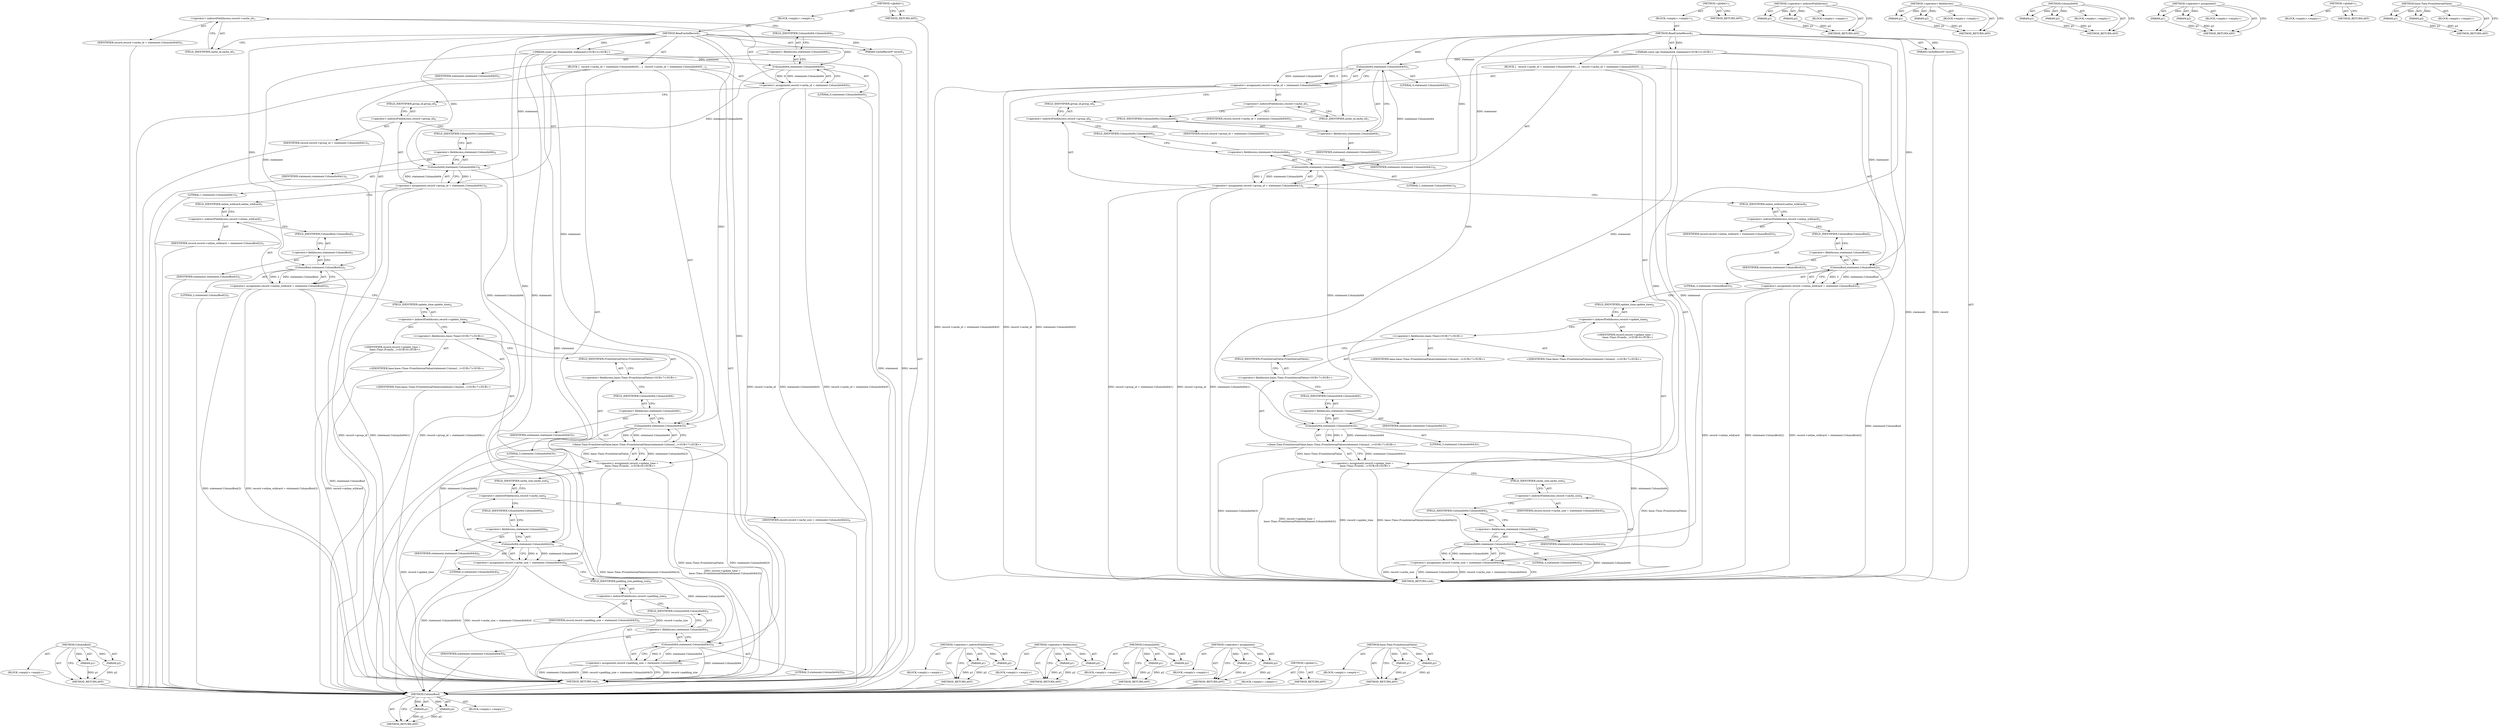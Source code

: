 digraph "base.Time.FromInternalValue" {
vulnerable_106 [label=<(METHOD,ColumnBool)>];
vulnerable_107 [label=<(PARAM,p1)>];
vulnerable_108 [label=<(PARAM,p2)>];
vulnerable_109 [label=<(BLOCK,&lt;empty&gt;,&lt;empty&gt;)>];
vulnerable_110 [label=<(METHOD_RETURN,ANY)>];
vulnerable_6 [label=<(METHOD,&lt;global&gt;)<SUB>1</SUB>>];
vulnerable_7 [label=<(BLOCK,&lt;empty&gt;,&lt;empty&gt;)<SUB>1</SUB>>];
vulnerable_8 [label=<(METHOD,ReadCacheRecord)<SUB>1</SUB>>];
vulnerable_9 [label="<(PARAM,const sql::Statement&amp; statement)<SUB>2</SUB>>"];
vulnerable_10 [label=<(PARAM,CacheRecord* record)<SUB>2</SUB>>];
vulnerable_11 [label=<(BLOCK,{
  record-&gt;cache_id = statement.ColumnInt64(0)...,{
  record-&gt;cache_id = statement.ColumnInt64(0)...)<SUB>2</SUB>>];
vulnerable_12 [label=<(&lt;operator&gt;.assignment,record-&gt;cache_id = statement.ColumnInt64(0))<SUB>3</SUB>>];
vulnerable_13 [label=<(&lt;operator&gt;.indirectFieldAccess,record-&gt;cache_id)<SUB>3</SUB>>];
vulnerable_14 [label=<(IDENTIFIER,record,record-&gt;cache_id = statement.ColumnInt64(0))<SUB>3</SUB>>];
vulnerable_15 [label=<(FIELD_IDENTIFIER,cache_id,cache_id)<SUB>3</SUB>>];
vulnerable_16 [label=<(ColumnInt64,statement.ColumnInt64(0))<SUB>3</SUB>>];
vulnerable_17 [label=<(&lt;operator&gt;.fieldAccess,statement.ColumnInt64)<SUB>3</SUB>>];
vulnerable_18 [label=<(IDENTIFIER,statement,statement.ColumnInt64(0))<SUB>3</SUB>>];
vulnerable_19 [label=<(FIELD_IDENTIFIER,ColumnInt64,ColumnInt64)<SUB>3</SUB>>];
vulnerable_20 [label=<(LITERAL,0,statement.ColumnInt64(0))<SUB>3</SUB>>];
vulnerable_21 [label=<(&lt;operator&gt;.assignment,record-&gt;group_id = statement.ColumnInt64(1))<SUB>4</SUB>>];
vulnerable_22 [label=<(&lt;operator&gt;.indirectFieldAccess,record-&gt;group_id)<SUB>4</SUB>>];
vulnerable_23 [label=<(IDENTIFIER,record,record-&gt;group_id = statement.ColumnInt64(1))<SUB>4</SUB>>];
vulnerable_24 [label=<(FIELD_IDENTIFIER,group_id,group_id)<SUB>4</SUB>>];
vulnerable_25 [label=<(ColumnInt64,statement.ColumnInt64(1))<SUB>4</SUB>>];
vulnerable_26 [label=<(&lt;operator&gt;.fieldAccess,statement.ColumnInt64)<SUB>4</SUB>>];
vulnerable_27 [label=<(IDENTIFIER,statement,statement.ColumnInt64(1))<SUB>4</SUB>>];
vulnerable_28 [label=<(FIELD_IDENTIFIER,ColumnInt64,ColumnInt64)<SUB>4</SUB>>];
vulnerable_29 [label=<(LITERAL,1,statement.ColumnInt64(1))<SUB>4</SUB>>];
vulnerable_30 [label=<(&lt;operator&gt;.assignment,record-&gt;online_wildcard = statement.ColumnBool(2))<SUB>5</SUB>>];
vulnerable_31 [label=<(&lt;operator&gt;.indirectFieldAccess,record-&gt;online_wildcard)<SUB>5</SUB>>];
vulnerable_32 [label=<(IDENTIFIER,record,record-&gt;online_wildcard = statement.ColumnBool(2))<SUB>5</SUB>>];
vulnerable_33 [label=<(FIELD_IDENTIFIER,online_wildcard,online_wildcard)<SUB>5</SUB>>];
vulnerable_34 [label=<(ColumnBool,statement.ColumnBool(2))<SUB>5</SUB>>];
vulnerable_35 [label=<(&lt;operator&gt;.fieldAccess,statement.ColumnBool)<SUB>5</SUB>>];
vulnerable_36 [label=<(IDENTIFIER,statement,statement.ColumnBool(2))<SUB>5</SUB>>];
vulnerable_37 [label=<(FIELD_IDENTIFIER,ColumnBool,ColumnBool)<SUB>5</SUB>>];
vulnerable_38 [label=<(LITERAL,2,statement.ColumnBool(2))<SUB>5</SUB>>];
vulnerable_39 [label="<(&lt;operator&gt;.assignment,record-&gt;update_time =
       base::Time::FromIn...)<SUB>6</SUB>>"];
vulnerable_40 [label=<(&lt;operator&gt;.indirectFieldAccess,record-&gt;update_time)<SUB>6</SUB>>];
vulnerable_41 [label="<(IDENTIFIER,record,record-&gt;update_time =
       base::Time::FromIn...)<SUB>6</SUB>>"];
vulnerable_42 [label=<(FIELD_IDENTIFIER,update_time,update_time)<SUB>6</SUB>>];
vulnerable_43 [label="<(base.Time.FromInternalValue,base::Time::FromInternalValue(statement.ColumnI...)<SUB>7</SUB>>"];
vulnerable_44 [label="<(&lt;operator&gt;.fieldAccess,base::Time::FromInternalValue)<SUB>7</SUB>>"];
vulnerable_45 [label="<(&lt;operator&gt;.fieldAccess,base::Time)<SUB>7</SUB>>"];
vulnerable_46 [label="<(IDENTIFIER,base,base::Time::FromInternalValue(statement.ColumnI...)<SUB>7</SUB>>"];
vulnerable_47 [label="<(IDENTIFIER,Time,base::Time::FromInternalValue(statement.ColumnI...)<SUB>7</SUB>>"];
vulnerable_48 [label=<(FIELD_IDENTIFIER,FromInternalValue,FromInternalValue)<SUB>7</SUB>>];
vulnerable_49 [label=<(ColumnInt64,statement.ColumnInt64(3))<SUB>7</SUB>>];
vulnerable_50 [label=<(&lt;operator&gt;.fieldAccess,statement.ColumnInt64)<SUB>7</SUB>>];
vulnerable_51 [label=<(IDENTIFIER,statement,statement.ColumnInt64(3))<SUB>7</SUB>>];
vulnerable_52 [label=<(FIELD_IDENTIFIER,ColumnInt64,ColumnInt64)<SUB>7</SUB>>];
vulnerable_53 [label=<(LITERAL,3,statement.ColumnInt64(3))<SUB>7</SUB>>];
vulnerable_54 [label=<(&lt;operator&gt;.assignment,record-&gt;cache_size = statement.ColumnInt64(4))<SUB>8</SUB>>];
vulnerable_55 [label=<(&lt;operator&gt;.indirectFieldAccess,record-&gt;cache_size)<SUB>8</SUB>>];
vulnerable_56 [label=<(IDENTIFIER,record,record-&gt;cache_size = statement.ColumnInt64(4))<SUB>8</SUB>>];
vulnerable_57 [label=<(FIELD_IDENTIFIER,cache_size,cache_size)<SUB>8</SUB>>];
vulnerable_58 [label=<(ColumnInt64,statement.ColumnInt64(4))<SUB>8</SUB>>];
vulnerable_59 [label=<(&lt;operator&gt;.fieldAccess,statement.ColumnInt64)<SUB>8</SUB>>];
vulnerable_60 [label=<(IDENTIFIER,statement,statement.ColumnInt64(4))<SUB>8</SUB>>];
vulnerable_61 [label=<(FIELD_IDENTIFIER,ColumnInt64,ColumnInt64)<SUB>8</SUB>>];
vulnerable_62 [label=<(LITERAL,4,statement.ColumnInt64(4))<SUB>8</SUB>>];
vulnerable_63 [label=<(METHOD_RETURN,void)<SUB>1</SUB>>];
vulnerable_65 [label=<(METHOD_RETURN,ANY)<SUB>1</SUB>>];
vulnerable_91 [label=<(METHOD,&lt;operator&gt;.indirectFieldAccess)>];
vulnerable_92 [label=<(PARAM,p1)>];
vulnerable_93 [label=<(PARAM,p2)>];
vulnerable_94 [label=<(BLOCK,&lt;empty&gt;,&lt;empty&gt;)>];
vulnerable_95 [label=<(METHOD_RETURN,ANY)>];
vulnerable_101 [label=<(METHOD,&lt;operator&gt;.fieldAccess)>];
vulnerable_102 [label=<(PARAM,p1)>];
vulnerable_103 [label=<(PARAM,p2)>];
vulnerable_104 [label=<(BLOCK,&lt;empty&gt;,&lt;empty&gt;)>];
vulnerable_105 [label=<(METHOD_RETURN,ANY)>];
vulnerable_96 [label=<(METHOD,ColumnInt64)>];
vulnerable_97 [label=<(PARAM,p1)>];
vulnerable_98 [label=<(PARAM,p2)>];
vulnerable_99 [label=<(BLOCK,&lt;empty&gt;,&lt;empty&gt;)>];
vulnerable_100 [label=<(METHOD_RETURN,ANY)>];
vulnerable_86 [label=<(METHOD,&lt;operator&gt;.assignment)>];
vulnerable_87 [label=<(PARAM,p1)>];
vulnerable_88 [label=<(PARAM,p2)>];
vulnerable_89 [label=<(BLOCK,&lt;empty&gt;,&lt;empty&gt;)>];
vulnerable_90 [label=<(METHOD_RETURN,ANY)>];
vulnerable_80 [label=<(METHOD,&lt;global&gt;)<SUB>1</SUB>>];
vulnerable_81 [label=<(BLOCK,&lt;empty&gt;,&lt;empty&gt;)>];
vulnerable_82 [label=<(METHOD_RETURN,ANY)>];
vulnerable_111 [label=<(METHOD,base.Time.FromInternalValue)>];
vulnerable_112 [label=<(PARAM,p1)>];
vulnerable_113 [label=<(PARAM,p2)>];
vulnerable_114 [label=<(BLOCK,&lt;empty&gt;,&lt;empty&gt;)>];
vulnerable_115 [label=<(METHOD_RETURN,ANY)>];
fixed_115 [label=<(METHOD,ColumnBool)>];
fixed_116 [label=<(PARAM,p1)>];
fixed_117 [label=<(PARAM,p2)>];
fixed_118 [label=<(BLOCK,&lt;empty&gt;,&lt;empty&gt;)>];
fixed_119 [label=<(METHOD_RETURN,ANY)>];
fixed_6 [label=<(METHOD,&lt;global&gt;)<SUB>1</SUB>>];
fixed_7 [label=<(BLOCK,&lt;empty&gt;,&lt;empty&gt;)<SUB>1</SUB>>];
fixed_8 [label=<(METHOD,ReadCacheRecord)<SUB>1</SUB>>];
fixed_9 [label="<(PARAM,const sql::Statement&amp; statement)<SUB>2</SUB>>"];
fixed_10 [label=<(PARAM,CacheRecord* record)<SUB>2</SUB>>];
fixed_11 [label=<(BLOCK,{
  record-&gt;cache_id = statement.ColumnInt64(0)...,{
  record-&gt;cache_id = statement.ColumnInt64(0)...)<SUB>2</SUB>>];
fixed_12 [label=<(&lt;operator&gt;.assignment,record-&gt;cache_id = statement.ColumnInt64(0))<SUB>3</SUB>>];
fixed_13 [label=<(&lt;operator&gt;.indirectFieldAccess,record-&gt;cache_id)<SUB>3</SUB>>];
fixed_14 [label=<(IDENTIFIER,record,record-&gt;cache_id = statement.ColumnInt64(0))<SUB>3</SUB>>];
fixed_15 [label=<(FIELD_IDENTIFIER,cache_id,cache_id)<SUB>3</SUB>>];
fixed_16 [label=<(ColumnInt64,statement.ColumnInt64(0))<SUB>3</SUB>>];
fixed_17 [label=<(&lt;operator&gt;.fieldAccess,statement.ColumnInt64)<SUB>3</SUB>>];
fixed_18 [label=<(IDENTIFIER,statement,statement.ColumnInt64(0))<SUB>3</SUB>>];
fixed_19 [label=<(FIELD_IDENTIFIER,ColumnInt64,ColumnInt64)<SUB>3</SUB>>];
fixed_20 [label=<(LITERAL,0,statement.ColumnInt64(0))<SUB>3</SUB>>];
fixed_21 [label=<(&lt;operator&gt;.assignment,record-&gt;group_id = statement.ColumnInt64(1))<SUB>4</SUB>>];
fixed_22 [label=<(&lt;operator&gt;.indirectFieldAccess,record-&gt;group_id)<SUB>4</SUB>>];
fixed_23 [label=<(IDENTIFIER,record,record-&gt;group_id = statement.ColumnInt64(1))<SUB>4</SUB>>];
fixed_24 [label=<(FIELD_IDENTIFIER,group_id,group_id)<SUB>4</SUB>>];
fixed_25 [label=<(ColumnInt64,statement.ColumnInt64(1))<SUB>4</SUB>>];
fixed_26 [label=<(&lt;operator&gt;.fieldAccess,statement.ColumnInt64)<SUB>4</SUB>>];
fixed_27 [label=<(IDENTIFIER,statement,statement.ColumnInt64(1))<SUB>4</SUB>>];
fixed_28 [label=<(FIELD_IDENTIFIER,ColumnInt64,ColumnInt64)<SUB>4</SUB>>];
fixed_29 [label=<(LITERAL,1,statement.ColumnInt64(1))<SUB>4</SUB>>];
fixed_30 [label=<(&lt;operator&gt;.assignment,record-&gt;online_wildcard = statement.ColumnBool(2))<SUB>5</SUB>>];
fixed_31 [label=<(&lt;operator&gt;.indirectFieldAccess,record-&gt;online_wildcard)<SUB>5</SUB>>];
fixed_32 [label=<(IDENTIFIER,record,record-&gt;online_wildcard = statement.ColumnBool(2))<SUB>5</SUB>>];
fixed_33 [label=<(FIELD_IDENTIFIER,online_wildcard,online_wildcard)<SUB>5</SUB>>];
fixed_34 [label=<(ColumnBool,statement.ColumnBool(2))<SUB>5</SUB>>];
fixed_35 [label=<(&lt;operator&gt;.fieldAccess,statement.ColumnBool)<SUB>5</SUB>>];
fixed_36 [label=<(IDENTIFIER,statement,statement.ColumnBool(2))<SUB>5</SUB>>];
fixed_37 [label=<(FIELD_IDENTIFIER,ColumnBool,ColumnBool)<SUB>5</SUB>>];
fixed_38 [label=<(LITERAL,2,statement.ColumnBool(2))<SUB>5</SUB>>];
fixed_39 [label="<(&lt;operator&gt;.assignment,record-&gt;update_time =
       base::Time::FromIn...)<SUB>6</SUB>>"];
fixed_40 [label=<(&lt;operator&gt;.indirectFieldAccess,record-&gt;update_time)<SUB>6</SUB>>];
fixed_41 [label="<(IDENTIFIER,record,record-&gt;update_time =
       base::Time::FromIn...)<SUB>6</SUB>>"];
fixed_42 [label=<(FIELD_IDENTIFIER,update_time,update_time)<SUB>6</SUB>>];
fixed_43 [label="<(base.Time.FromInternalValue,base::Time::FromInternalValue(statement.ColumnI...)<SUB>7</SUB>>"];
fixed_44 [label="<(&lt;operator&gt;.fieldAccess,base::Time::FromInternalValue)<SUB>7</SUB>>"];
fixed_45 [label="<(&lt;operator&gt;.fieldAccess,base::Time)<SUB>7</SUB>>"];
fixed_46 [label="<(IDENTIFIER,base,base::Time::FromInternalValue(statement.ColumnI...)<SUB>7</SUB>>"];
fixed_47 [label="<(IDENTIFIER,Time,base::Time::FromInternalValue(statement.ColumnI...)<SUB>7</SUB>>"];
fixed_48 [label=<(FIELD_IDENTIFIER,FromInternalValue,FromInternalValue)<SUB>7</SUB>>];
fixed_49 [label=<(ColumnInt64,statement.ColumnInt64(3))<SUB>7</SUB>>];
fixed_50 [label=<(&lt;operator&gt;.fieldAccess,statement.ColumnInt64)<SUB>7</SUB>>];
fixed_51 [label=<(IDENTIFIER,statement,statement.ColumnInt64(3))<SUB>7</SUB>>];
fixed_52 [label=<(FIELD_IDENTIFIER,ColumnInt64,ColumnInt64)<SUB>7</SUB>>];
fixed_53 [label=<(LITERAL,3,statement.ColumnInt64(3))<SUB>7</SUB>>];
fixed_54 [label=<(&lt;operator&gt;.assignment,record-&gt;cache_size = statement.ColumnInt64(4))<SUB>8</SUB>>];
fixed_55 [label=<(&lt;operator&gt;.indirectFieldAccess,record-&gt;cache_size)<SUB>8</SUB>>];
fixed_56 [label=<(IDENTIFIER,record,record-&gt;cache_size = statement.ColumnInt64(4))<SUB>8</SUB>>];
fixed_57 [label=<(FIELD_IDENTIFIER,cache_size,cache_size)<SUB>8</SUB>>];
fixed_58 [label=<(ColumnInt64,statement.ColumnInt64(4))<SUB>8</SUB>>];
fixed_59 [label=<(&lt;operator&gt;.fieldAccess,statement.ColumnInt64)<SUB>8</SUB>>];
fixed_60 [label=<(IDENTIFIER,statement,statement.ColumnInt64(4))<SUB>8</SUB>>];
fixed_61 [label=<(FIELD_IDENTIFIER,ColumnInt64,ColumnInt64)<SUB>8</SUB>>];
fixed_62 [label=<(LITERAL,4,statement.ColumnInt64(4))<SUB>8</SUB>>];
fixed_63 [label=<(&lt;operator&gt;.assignment,record-&gt;padding_size = statement.ColumnInt64(5))<SUB>9</SUB>>];
fixed_64 [label=<(&lt;operator&gt;.indirectFieldAccess,record-&gt;padding_size)<SUB>9</SUB>>];
fixed_65 [label=<(IDENTIFIER,record,record-&gt;padding_size = statement.ColumnInt64(5))<SUB>9</SUB>>];
fixed_66 [label=<(FIELD_IDENTIFIER,padding_size,padding_size)<SUB>9</SUB>>];
fixed_67 [label=<(ColumnInt64,statement.ColumnInt64(5))<SUB>9</SUB>>];
fixed_68 [label=<(&lt;operator&gt;.fieldAccess,statement.ColumnInt64)<SUB>9</SUB>>];
fixed_69 [label=<(IDENTIFIER,statement,statement.ColumnInt64(5))<SUB>9</SUB>>];
fixed_70 [label=<(FIELD_IDENTIFIER,ColumnInt64,ColumnInt64)<SUB>9</SUB>>];
fixed_71 [label=<(LITERAL,5,statement.ColumnInt64(5))<SUB>9</SUB>>];
fixed_72 [label=<(METHOD_RETURN,void)<SUB>1</SUB>>];
fixed_74 [label=<(METHOD_RETURN,ANY)<SUB>1</SUB>>];
fixed_100 [label=<(METHOD,&lt;operator&gt;.indirectFieldAccess)>];
fixed_101 [label=<(PARAM,p1)>];
fixed_102 [label=<(PARAM,p2)>];
fixed_103 [label=<(BLOCK,&lt;empty&gt;,&lt;empty&gt;)>];
fixed_104 [label=<(METHOD_RETURN,ANY)>];
fixed_110 [label=<(METHOD,&lt;operator&gt;.fieldAccess)>];
fixed_111 [label=<(PARAM,p1)>];
fixed_112 [label=<(PARAM,p2)>];
fixed_113 [label=<(BLOCK,&lt;empty&gt;,&lt;empty&gt;)>];
fixed_114 [label=<(METHOD_RETURN,ANY)>];
fixed_105 [label=<(METHOD,ColumnInt64)>];
fixed_106 [label=<(PARAM,p1)>];
fixed_107 [label=<(PARAM,p2)>];
fixed_108 [label=<(BLOCK,&lt;empty&gt;,&lt;empty&gt;)>];
fixed_109 [label=<(METHOD_RETURN,ANY)>];
fixed_95 [label=<(METHOD,&lt;operator&gt;.assignment)>];
fixed_96 [label=<(PARAM,p1)>];
fixed_97 [label=<(PARAM,p2)>];
fixed_98 [label=<(BLOCK,&lt;empty&gt;,&lt;empty&gt;)>];
fixed_99 [label=<(METHOD_RETURN,ANY)>];
fixed_89 [label=<(METHOD,&lt;global&gt;)<SUB>1</SUB>>];
fixed_90 [label=<(BLOCK,&lt;empty&gt;,&lt;empty&gt;)>];
fixed_91 [label=<(METHOD_RETURN,ANY)>];
fixed_120 [label=<(METHOD,base.Time.FromInternalValue)>];
fixed_121 [label=<(PARAM,p1)>];
fixed_122 [label=<(PARAM,p2)>];
fixed_123 [label=<(BLOCK,&lt;empty&gt;,&lt;empty&gt;)>];
fixed_124 [label=<(METHOD_RETURN,ANY)>];
vulnerable_106 -> vulnerable_107  [key=0, label="AST: "];
vulnerable_106 -> vulnerable_107  [key=1, label="DDG: "];
vulnerable_106 -> vulnerable_109  [key=0, label="AST: "];
vulnerable_106 -> vulnerable_108  [key=0, label="AST: "];
vulnerable_106 -> vulnerable_108  [key=1, label="DDG: "];
vulnerable_106 -> vulnerable_110  [key=0, label="AST: "];
vulnerable_106 -> vulnerable_110  [key=1, label="CFG: "];
vulnerable_107 -> vulnerable_110  [key=0, label="DDG: p1"];
vulnerable_108 -> vulnerable_110  [key=0, label="DDG: p2"];
vulnerable_6 -> vulnerable_7  [key=0, label="AST: "];
vulnerable_6 -> vulnerable_65  [key=0, label="AST: "];
vulnerable_6 -> vulnerable_65  [key=1, label="CFG: "];
vulnerable_7 -> vulnerable_8  [key=0, label="AST: "];
vulnerable_8 -> vulnerable_9  [key=0, label="AST: "];
vulnerable_8 -> vulnerable_9  [key=1, label="DDG: "];
vulnerable_8 -> vulnerable_10  [key=0, label="AST: "];
vulnerable_8 -> vulnerable_10  [key=1, label="DDG: "];
vulnerable_8 -> vulnerable_11  [key=0, label="AST: "];
vulnerable_8 -> vulnerable_63  [key=0, label="AST: "];
vulnerable_8 -> vulnerable_15  [key=0, label="CFG: "];
vulnerable_8 -> vulnerable_16  [key=0, label="DDG: "];
vulnerable_8 -> vulnerable_25  [key=0, label="DDG: "];
vulnerable_8 -> vulnerable_34  [key=0, label="DDG: "];
vulnerable_8 -> vulnerable_58  [key=0, label="DDG: "];
vulnerable_8 -> vulnerable_49  [key=0, label="DDG: "];
vulnerable_9 -> vulnerable_63  [key=0, label="DDG: statement"];
vulnerable_9 -> vulnerable_16  [key=0, label="DDG: statement"];
vulnerable_9 -> vulnerable_25  [key=0, label="DDG: statement"];
vulnerable_9 -> vulnerable_34  [key=0, label="DDG: statement"];
vulnerable_9 -> vulnerable_58  [key=0, label="DDG: statement"];
vulnerable_9 -> vulnerable_49  [key=0, label="DDG: statement"];
vulnerable_10 -> vulnerable_63  [key=0, label="DDG: record"];
vulnerable_11 -> vulnerable_12  [key=0, label="AST: "];
vulnerable_11 -> vulnerable_21  [key=0, label="AST: "];
vulnerable_11 -> vulnerable_30  [key=0, label="AST: "];
vulnerable_11 -> vulnerable_39  [key=0, label="AST: "];
vulnerable_11 -> vulnerable_54  [key=0, label="AST: "];
vulnerable_12 -> vulnerable_13  [key=0, label="AST: "];
vulnerable_12 -> vulnerable_16  [key=0, label="AST: "];
vulnerable_12 -> vulnerable_24  [key=0, label="CFG: "];
vulnerable_12 -> vulnerable_63  [key=0, label="DDG: record-&gt;cache_id"];
vulnerable_12 -> vulnerable_63  [key=1, label="DDG: statement.ColumnInt64(0)"];
vulnerable_12 -> vulnerable_63  [key=2, label="DDG: record-&gt;cache_id = statement.ColumnInt64(0)"];
vulnerable_13 -> vulnerable_14  [key=0, label="AST: "];
vulnerable_13 -> vulnerable_15  [key=0, label="AST: "];
vulnerable_13 -> vulnerable_19  [key=0, label="CFG: "];
vulnerable_15 -> vulnerable_13  [key=0, label="CFG: "];
vulnerable_16 -> vulnerable_17  [key=0, label="AST: "];
vulnerable_16 -> vulnerable_20  [key=0, label="AST: "];
vulnerable_16 -> vulnerable_12  [key=0, label="CFG: "];
vulnerable_16 -> vulnerable_12  [key=1, label="DDG: statement.ColumnInt64"];
vulnerable_16 -> vulnerable_12  [key=2, label="DDG: 0"];
vulnerable_16 -> vulnerable_25  [key=0, label="DDG: statement.ColumnInt64"];
vulnerable_17 -> vulnerable_18  [key=0, label="AST: "];
vulnerable_17 -> vulnerable_19  [key=0, label="AST: "];
vulnerable_17 -> vulnerable_16  [key=0, label="CFG: "];
vulnerable_19 -> vulnerable_17  [key=0, label="CFG: "];
vulnerable_21 -> vulnerable_22  [key=0, label="AST: "];
vulnerable_21 -> vulnerable_25  [key=0, label="AST: "];
vulnerable_21 -> vulnerable_33  [key=0, label="CFG: "];
vulnerable_21 -> vulnerable_63  [key=0, label="DDG: record-&gt;group_id"];
vulnerable_21 -> vulnerable_63  [key=1, label="DDG: statement.ColumnInt64(1)"];
vulnerable_21 -> vulnerable_63  [key=2, label="DDG: record-&gt;group_id = statement.ColumnInt64(1)"];
vulnerable_22 -> vulnerable_23  [key=0, label="AST: "];
vulnerable_22 -> vulnerable_24  [key=0, label="AST: "];
vulnerable_22 -> vulnerable_28  [key=0, label="CFG: "];
vulnerable_24 -> vulnerable_22  [key=0, label="CFG: "];
vulnerable_25 -> vulnerable_26  [key=0, label="AST: "];
vulnerable_25 -> vulnerable_29  [key=0, label="AST: "];
vulnerable_25 -> vulnerable_21  [key=0, label="CFG: "];
vulnerable_25 -> vulnerable_21  [key=1, label="DDG: statement.ColumnInt64"];
vulnerable_25 -> vulnerable_21  [key=2, label="DDG: 1"];
vulnerable_25 -> vulnerable_49  [key=0, label="DDG: statement.ColumnInt64"];
vulnerable_26 -> vulnerable_27  [key=0, label="AST: "];
vulnerable_26 -> vulnerable_28  [key=0, label="AST: "];
vulnerable_26 -> vulnerable_25  [key=0, label="CFG: "];
vulnerable_28 -> vulnerable_26  [key=0, label="CFG: "];
vulnerable_30 -> vulnerable_31  [key=0, label="AST: "];
vulnerable_30 -> vulnerable_34  [key=0, label="AST: "];
vulnerable_30 -> vulnerable_42  [key=0, label="CFG: "];
vulnerable_30 -> vulnerable_63  [key=0, label="DDG: record-&gt;online_wildcard"];
vulnerable_30 -> vulnerable_63  [key=1, label="DDG: statement.ColumnBool(2)"];
vulnerable_30 -> vulnerable_63  [key=2, label="DDG: record-&gt;online_wildcard = statement.ColumnBool(2)"];
vulnerable_31 -> vulnerable_32  [key=0, label="AST: "];
vulnerable_31 -> vulnerable_33  [key=0, label="AST: "];
vulnerable_31 -> vulnerable_37  [key=0, label="CFG: "];
vulnerable_33 -> vulnerable_31  [key=0, label="CFG: "];
vulnerable_34 -> vulnerable_35  [key=0, label="AST: "];
vulnerable_34 -> vulnerable_38  [key=0, label="AST: "];
vulnerable_34 -> vulnerable_30  [key=0, label="CFG: "];
vulnerable_34 -> vulnerable_30  [key=1, label="DDG: statement.ColumnBool"];
vulnerable_34 -> vulnerable_30  [key=2, label="DDG: 2"];
vulnerable_34 -> vulnerable_63  [key=0, label="DDG: statement.ColumnBool"];
vulnerable_35 -> vulnerable_36  [key=0, label="AST: "];
vulnerable_35 -> vulnerable_37  [key=0, label="AST: "];
vulnerable_35 -> vulnerable_34  [key=0, label="CFG: "];
vulnerable_37 -> vulnerable_35  [key=0, label="CFG: "];
vulnerable_39 -> vulnerable_40  [key=0, label="AST: "];
vulnerable_39 -> vulnerable_43  [key=0, label="AST: "];
vulnerable_39 -> vulnerable_57  [key=0, label="CFG: "];
vulnerable_39 -> vulnerable_63  [key=0, label="DDG: record-&gt;update_time"];
vulnerable_39 -> vulnerable_63  [key=1, label="DDG: base::Time::FromInternalValue(statement.ColumnInt64(3))"];
vulnerable_39 -> vulnerable_63  [key=2, label="DDG: record-&gt;update_time =
       base::Time::FromInternalValue(statement.ColumnInt64(3))"];
vulnerable_40 -> vulnerable_41  [key=0, label="AST: "];
vulnerable_40 -> vulnerable_42  [key=0, label="AST: "];
vulnerable_40 -> vulnerable_45  [key=0, label="CFG: "];
vulnerable_42 -> vulnerable_40  [key=0, label="CFG: "];
vulnerable_43 -> vulnerable_44  [key=0, label="AST: "];
vulnerable_43 -> vulnerable_49  [key=0, label="AST: "];
vulnerable_43 -> vulnerable_39  [key=0, label="CFG: "];
vulnerable_43 -> vulnerable_39  [key=1, label="DDG: base::Time::FromInternalValue"];
vulnerable_43 -> vulnerable_39  [key=2, label="DDG: statement.ColumnInt64(3)"];
vulnerable_43 -> vulnerable_63  [key=0, label="DDG: base::Time::FromInternalValue"];
vulnerable_43 -> vulnerable_63  [key=1, label="DDG: statement.ColumnInt64(3)"];
vulnerable_44 -> vulnerable_45  [key=0, label="AST: "];
vulnerable_44 -> vulnerable_48  [key=0, label="AST: "];
vulnerable_44 -> vulnerable_52  [key=0, label="CFG: "];
vulnerable_45 -> vulnerable_46  [key=0, label="AST: "];
vulnerable_45 -> vulnerable_47  [key=0, label="AST: "];
vulnerable_45 -> vulnerable_48  [key=0, label="CFG: "];
vulnerable_48 -> vulnerable_44  [key=0, label="CFG: "];
vulnerable_49 -> vulnerable_50  [key=0, label="AST: "];
vulnerable_49 -> vulnerable_53  [key=0, label="AST: "];
vulnerable_49 -> vulnerable_43  [key=0, label="CFG: "];
vulnerable_49 -> vulnerable_43  [key=1, label="DDG: statement.ColumnInt64"];
vulnerable_49 -> vulnerable_43  [key=2, label="DDG: 3"];
vulnerable_49 -> vulnerable_58  [key=0, label="DDG: statement.ColumnInt64"];
vulnerable_50 -> vulnerable_51  [key=0, label="AST: "];
vulnerable_50 -> vulnerable_52  [key=0, label="AST: "];
vulnerable_50 -> vulnerable_49  [key=0, label="CFG: "];
vulnerable_52 -> vulnerable_50  [key=0, label="CFG: "];
vulnerable_54 -> vulnerable_55  [key=0, label="AST: "];
vulnerable_54 -> vulnerable_58  [key=0, label="AST: "];
vulnerable_54 -> vulnerable_63  [key=0, label="CFG: "];
vulnerable_54 -> vulnerable_63  [key=1, label="DDG: record-&gt;cache_size"];
vulnerable_54 -> vulnerable_63  [key=2, label="DDG: statement.ColumnInt64(4)"];
vulnerable_54 -> vulnerable_63  [key=3, label="DDG: record-&gt;cache_size = statement.ColumnInt64(4)"];
vulnerable_55 -> vulnerable_56  [key=0, label="AST: "];
vulnerable_55 -> vulnerable_57  [key=0, label="AST: "];
vulnerable_55 -> vulnerable_61  [key=0, label="CFG: "];
vulnerable_57 -> vulnerable_55  [key=0, label="CFG: "];
vulnerable_58 -> vulnerable_59  [key=0, label="AST: "];
vulnerable_58 -> vulnerable_62  [key=0, label="AST: "];
vulnerable_58 -> vulnerable_54  [key=0, label="CFG: "];
vulnerable_58 -> vulnerable_54  [key=1, label="DDG: statement.ColumnInt64"];
vulnerable_58 -> vulnerable_54  [key=2, label="DDG: 4"];
vulnerable_58 -> vulnerable_63  [key=0, label="DDG: statement.ColumnInt64"];
vulnerable_59 -> vulnerable_60  [key=0, label="AST: "];
vulnerable_59 -> vulnerable_61  [key=0, label="AST: "];
vulnerable_59 -> vulnerable_58  [key=0, label="CFG: "];
vulnerable_61 -> vulnerable_59  [key=0, label="CFG: "];
vulnerable_91 -> vulnerable_92  [key=0, label="AST: "];
vulnerable_91 -> vulnerable_92  [key=1, label="DDG: "];
vulnerable_91 -> vulnerable_94  [key=0, label="AST: "];
vulnerable_91 -> vulnerable_93  [key=0, label="AST: "];
vulnerable_91 -> vulnerable_93  [key=1, label="DDG: "];
vulnerable_91 -> vulnerable_95  [key=0, label="AST: "];
vulnerable_91 -> vulnerable_95  [key=1, label="CFG: "];
vulnerable_92 -> vulnerable_95  [key=0, label="DDG: p1"];
vulnerable_93 -> vulnerable_95  [key=0, label="DDG: p2"];
vulnerable_101 -> vulnerable_102  [key=0, label="AST: "];
vulnerable_101 -> vulnerable_102  [key=1, label="DDG: "];
vulnerable_101 -> vulnerable_104  [key=0, label="AST: "];
vulnerable_101 -> vulnerable_103  [key=0, label="AST: "];
vulnerable_101 -> vulnerable_103  [key=1, label="DDG: "];
vulnerable_101 -> vulnerable_105  [key=0, label="AST: "];
vulnerable_101 -> vulnerable_105  [key=1, label="CFG: "];
vulnerable_102 -> vulnerable_105  [key=0, label="DDG: p1"];
vulnerable_103 -> vulnerable_105  [key=0, label="DDG: p2"];
vulnerable_96 -> vulnerable_97  [key=0, label="AST: "];
vulnerable_96 -> vulnerable_97  [key=1, label="DDG: "];
vulnerable_96 -> vulnerable_99  [key=0, label="AST: "];
vulnerable_96 -> vulnerable_98  [key=0, label="AST: "];
vulnerable_96 -> vulnerable_98  [key=1, label="DDG: "];
vulnerable_96 -> vulnerable_100  [key=0, label="AST: "];
vulnerable_96 -> vulnerable_100  [key=1, label="CFG: "];
vulnerable_97 -> vulnerable_100  [key=0, label="DDG: p1"];
vulnerable_98 -> vulnerable_100  [key=0, label="DDG: p2"];
vulnerable_86 -> vulnerable_87  [key=0, label="AST: "];
vulnerable_86 -> vulnerable_87  [key=1, label="DDG: "];
vulnerable_86 -> vulnerable_89  [key=0, label="AST: "];
vulnerable_86 -> vulnerable_88  [key=0, label="AST: "];
vulnerable_86 -> vulnerable_88  [key=1, label="DDG: "];
vulnerable_86 -> vulnerable_90  [key=0, label="AST: "];
vulnerable_86 -> vulnerable_90  [key=1, label="CFG: "];
vulnerable_87 -> vulnerable_90  [key=0, label="DDG: p1"];
vulnerable_88 -> vulnerable_90  [key=0, label="DDG: p2"];
vulnerable_80 -> vulnerable_81  [key=0, label="AST: "];
vulnerable_80 -> vulnerable_82  [key=0, label="AST: "];
vulnerable_80 -> vulnerable_82  [key=1, label="CFG: "];
vulnerable_111 -> vulnerable_112  [key=0, label="AST: "];
vulnerable_111 -> vulnerable_112  [key=1, label="DDG: "];
vulnerable_111 -> vulnerable_114  [key=0, label="AST: "];
vulnerable_111 -> vulnerable_113  [key=0, label="AST: "];
vulnerable_111 -> vulnerable_113  [key=1, label="DDG: "];
vulnerable_111 -> vulnerable_115  [key=0, label="AST: "];
vulnerable_111 -> vulnerable_115  [key=1, label="CFG: "];
vulnerable_112 -> vulnerable_115  [key=0, label="DDG: p1"];
vulnerable_113 -> vulnerable_115  [key=0, label="DDG: p2"];
fixed_115 -> fixed_116  [key=0, label="AST: "];
fixed_115 -> fixed_116  [key=1, label="DDG: "];
fixed_115 -> fixed_118  [key=0, label="AST: "];
fixed_115 -> fixed_117  [key=0, label="AST: "];
fixed_115 -> fixed_117  [key=1, label="DDG: "];
fixed_115 -> fixed_119  [key=0, label="AST: "];
fixed_115 -> fixed_119  [key=1, label="CFG: "];
fixed_116 -> fixed_119  [key=0, label="DDG: p1"];
fixed_117 -> fixed_119  [key=0, label="DDG: p2"];
fixed_118 -> vulnerable_106  [key=0];
fixed_119 -> vulnerable_106  [key=0];
fixed_6 -> fixed_7  [key=0, label="AST: "];
fixed_6 -> fixed_74  [key=0, label="AST: "];
fixed_6 -> fixed_74  [key=1, label="CFG: "];
fixed_7 -> fixed_8  [key=0, label="AST: "];
fixed_8 -> fixed_9  [key=0, label="AST: "];
fixed_8 -> fixed_9  [key=1, label="DDG: "];
fixed_8 -> fixed_10  [key=0, label="AST: "];
fixed_8 -> fixed_10  [key=1, label="DDG: "];
fixed_8 -> fixed_11  [key=0, label="AST: "];
fixed_8 -> fixed_72  [key=0, label="AST: "];
fixed_8 -> fixed_15  [key=0, label="CFG: "];
fixed_8 -> fixed_16  [key=0, label="DDG: "];
fixed_8 -> fixed_25  [key=0, label="DDG: "];
fixed_8 -> fixed_34  [key=0, label="DDG: "];
fixed_8 -> fixed_58  [key=0, label="DDG: "];
fixed_8 -> fixed_67  [key=0, label="DDG: "];
fixed_8 -> fixed_49  [key=0, label="DDG: "];
fixed_9 -> fixed_72  [key=0, label="DDG: statement"];
fixed_9 -> fixed_16  [key=0, label="DDG: statement"];
fixed_9 -> fixed_25  [key=0, label="DDG: statement"];
fixed_9 -> fixed_34  [key=0, label="DDG: statement"];
fixed_9 -> fixed_58  [key=0, label="DDG: statement"];
fixed_9 -> fixed_67  [key=0, label="DDG: statement"];
fixed_9 -> fixed_49  [key=0, label="DDG: statement"];
fixed_10 -> fixed_72  [key=0, label="DDG: record"];
fixed_11 -> fixed_12  [key=0, label="AST: "];
fixed_11 -> fixed_21  [key=0, label="AST: "];
fixed_11 -> fixed_30  [key=0, label="AST: "];
fixed_11 -> fixed_39  [key=0, label="AST: "];
fixed_11 -> fixed_54  [key=0, label="AST: "];
fixed_11 -> fixed_63  [key=0, label="AST: "];
fixed_12 -> fixed_13  [key=0, label="AST: "];
fixed_12 -> fixed_16  [key=0, label="AST: "];
fixed_12 -> fixed_24  [key=0, label="CFG: "];
fixed_12 -> fixed_72  [key=0, label="DDG: record-&gt;cache_id"];
fixed_12 -> fixed_72  [key=1, label="DDG: statement.ColumnInt64(0)"];
fixed_12 -> fixed_72  [key=2, label="DDG: record-&gt;cache_id = statement.ColumnInt64(0)"];
fixed_13 -> fixed_14  [key=0, label="AST: "];
fixed_13 -> fixed_15  [key=0, label="AST: "];
fixed_13 -> fixed_19  [key=0, label="CFG: "];
fixed_14 -> vulnerable_106  [key=0];
fixed_15 -> fixed_13  [key=0, label="CFG: "];
fixed_16 -> fixed_17  [key=0, label="AST: "];
fixed_16 -> fixed_20  [key=0, label="AST: "];
fixed_16 -> fixed_12  [key=0, label="CFG: "];
fixed_16 -> fixed_12  [key=1, label="DDG: statement.ColumnInt64"];
fixed_16 -> fixed_12  [key=2, label="DDG: 0"];
fixed_16 -> fixed_25  [key=0, label="DDG: statement.ColumnInt64"];
fixed_17 -> fixed_18  [key=0, label="AST: "];
fixed_17 -> fixed_19  [key=0, label="AST: "];
fixed_17 -> fixed_16  [key=0, label="CFG: "];
fixed_18 -> vulnerable_106  [key=0];
fixed_19 -> fixed_17  [key=0, label="CFG: "];
fixed_20 -> vulnerable_106  [key=0];
fixed_21 -> fixed_22  [key=0, label="AST: "];
fixed_21 -> fixed_25  [key=0, label="AST: "];
fixed_21 -> fixed_33  [key=0, label="CFG: "];
fixed_21 -> fixed_72  [key=0, label="DDG: record-&gt;group_id"];
fixed_21 -> fixed_72  [key=1, label="DDG: statement.ColumnInt64(1)"];
fixed_21 -> fixed_72  [key=2, label="DDG: record-&gt;group_id = statement.ColumnInt64(1)"];
fixed_22 -> fixed_23  [key=0, label="AST: "];
fixed_22 -> fixed_24  [key=0, label="AST: "];
fixed_22 -> fixed_28  [key=0, label="CFG: "];
fixed_23 -> vulnerable_106  [key=0];
fixed_24 -> fixed_22  [key=0, label="CFG: "];
fixed_25 -> fixed_26  [key=0, label="AST: "];
fixed_25 -> fixed_29  [key=0, label="AST: "];
fixed_25 -> fixed_21  [key=0, label="CFG: "];
fixed_25 -> fixed_21  [key=1, label="DDG: statement.ColumnInt64"];
fixed_25 -> fixed_21  [key=2, label="DDG: 1"];
fixed_25 -> fixed_49  [key=0, label="DDG: statement.ColumnInt64"];
fixed_26 -> fixed_27  [key=0, label="AST: "];
fixed_26 -> fixed_28  [key=0, label="AST: "];
fixed_26 -> fixed_25  [key=0, label="CFG: "];
fixed_27 -> vulnerable_106  [key=0];
fixed_28 -> fixed_26  [key=0, label="CFG: "];
fixed_29 -> vulnerable_106  [key=0];
fixed_30 -> fixed_31  [key=0, label="AST: "];
fixed_30 -> fixed_34  [key=0, label="AST: "];
fixed_30 -> fixed_42  [key=0, label="CFG: "];
fixed_30 -> fixed_72  [key=0, label="DDG: record-&gt;online_wildcard"];
fixed_30 -> fixed_72  [key=1, label="DDG: statement.ColumnBool(2)"];
fixed_30 -> fixed_72  [key=2, label="DDG: record-&gt;online_wildcard = statement.ColumnBool(2)"];
fixed_31 -> fixed_32  [key=0, label="AST: "];
fixed_31 -> fixed_33  [key=0, label="AST: "];
fixed_31 -> fixed_37  [key=0, label="CFG: "];
fixed_32 -> vulnerable_106  [key=0];
fixed_33 -> fixed_31  [key=0, label="CFG: "];
fixed_34 -> fixed_35  [key=0, label="AST: "];
fixed_34 -> fixed_38  [key=0, label="AST: "];
fixed_34 -> fixed_30  [key=0, label="CFG: "];
fixed_34 -> fixed_30  [key=1, label="DDG: statement.ColumnBool"];
fixed_34 -> fixed_30  [key=2, label="DDG: 2"];
fixed_34 -> fixed_72  [key=0, label="DDG: statement.ColumnBool"];
fixed_35 -> fixed_36  [key=0, label="AST: "];
fixed_35 -> fixed_37  [key=0, label="AST: "];
fixed_35 -> fixed_34  [key=0, label="CFG: "];
fixed_36 -> vulnerable_106  [key=0];
fixed_37 -> fixed_35  [key=0, label="CFG: "];
fixed_38 -> vulnerable_106  [key=0];
fixed_39 -> fixed_40  [key=0, label="AST: "];
fixed_39 -> fixed_43  [key=0, label="AST: "];
fixed_39 -> fixed_57  [key=0, label="CFG: "];
fixed_39 -> fixed_72  [key=0, label="DDG: record-&gt;update_time"];
fixed_39 -> fixed_72  [key=1, label="DDG: base::Time::FromInternalValue(statement.ColumnInt64(3))"];
fixed_39 -> fixed_72  [key=2, label="DDG: record-&gt;update_time =
       base::Time::FromInternalValue(statement.ColumnInt64(3))"];
fixed_40 -> fixed_41  [key=0, label="AST: "];
fixed_40 -> fixed_42  [key=0, label="AST: "];
fixed_40 -> fixed_45  [key=0, label="CFG: "];
fixed_41 -> vulnerable_106  [key=0];
fixed_42 -> fixed_40  [key=0, label="CFG: "];
fixed_43 -> fixed_44  [key=0, label="AST: "];
fixed_43 -> fixed_49  [key=0, label="AST: "];
fixed_43 -> fixed_39  [key=0, label="CFG: "];
fixed_43 -> fixed_39  [key=1, label="DDG: base::Time::FromInternalValue"];
fixed_43 -> fixed_39  [key=2, label="DDG: statement.ColumnInt64(3)"];
fixed_43 -> fixed_72  [key=0, label="DDG: base::Time::FromInternalValue"];
fixed_43 -> fixed_72  [key=1, label="DDG: statement.ColumnInt64(3)"];
fixed_44 -> fixed_45  [key=0, label="AST: "];
fixed_44 -> fixed_48  [key=0, label="AST: "];
fixed_44 -> fixed_52  [key=0, label="CFG: "];
fixed_45 -> fixed_46  [key=0, label="AST: "];
fixed_45 -> fixed_47  [key=0, label="AST: "];
fixed_45 -> fixed_48  [key=0, label="CFG: "];
fixed_46 -> vulnerable_106  [key=0];
fixed_47 -> vulnerable_106  [key=0];
fixed_48 -> fixed_44  [key=0, label="CFG: "];
fixed_49 -> fixed_50  [key=0, label="AST: "];
fixed_49 -> fixed_53  [key=0, label="AST: "];
fixed_49 -> fixed_43  [key=0, label="CFG: "];
fixed_49 -> fixed_43  [key=1, label="DDG: statement.ColumnInt64"];
fixed_49 -> fixed_43  [key=2, label="DDG: 3"];
fixed_49 -> fixed_58  [key=0, label="DDG: statement.ColumnInt64"];
fixed_50 -> fixed_51  [key=0, label="AST: "];
fixed_50 -> fixed_52  [key=0, label="AST: "];
fixed_50 -> fixed_49  [key=0, label="CFG: "];
fixed_51 -> vulnerable_106  [key=0];
fixed_52 -> fixed_50  [key=0, label="CFG: "];
fixed_53 -> vulnerable_106  [key=0];
fixed_54 -> fixed_55  [key=0, label="AST: "];
fixed_54 -> fixed_58  [key=0, label="AST: "];
fixed_54 -> fixed_66  [key=0, label="CFG: "];
fixed_54 -> fixed_72  [key=0, label="DDG: record-&gt;cache_size"];
fixed_54 -> fixed_72  [key=1, label="DDG: statement.ColumnInt64(4)"];
fixed_54 -> fixed_72  [key=2, label="DDG: record-&gt;cache_size = statement.ColumnInt64(4)"];
fixed_55 -> fixed_56  [key=0, label="AST: "];
fixed_55 -> fixed_57  [key=0, label="AST: "];
fixed_55 -> fixed_61  [key=0, label="CFG: "];
fixed_56 -> vulnerable_106  [key=0];
fixed_57 -> fixed_55  [key=0, label="CFG: "];
fixed_58 -> fixed_59  [key=0, label="AST: "];
fixed_58 -> fixed_62  [key=0, label="AST: "];
fixed_58 -> fixed_54  [key=0, label="CFG: "];
fixed_58 -> fixed_54  [key=1, label="DDG: statement.ColumnInt64"];
fixed_58 -> fixed_54  [key=2, label="DDG: 4"];
fixed_58 -> fixed_67  [key=0, label="DDG: statement.ColumnInt64"];
fixed_59 -> fixed_60  [key=0, label="AST: "];
fixed_59 -> fixed_61  [key=0, label="AST: "];
fixed_59 -> fixed_58  [key=0, label="CFG: "];
fixed_60 -> vulnerable_106  [key=0];
fixed_61 -> fixed_59  [key=0, label="CFG: "];
fixed_62 -> vulnerable_106  [key=0];
fixed_63 -> fixed_64  [key=0, label="AST: "];
fixed_63 -> fixed_67  [key=0, label="AST: "];
fixed_63 -> fixed_72  [key=0, label="CFG: "];
fixed_63 -> fixed_72  [key=1, label="DDG: record-&gt;padding_size"];
fixed_63 -> fixed_72  [key=2, label="DDG: statement.ColumnInt64(5)"];
fixed_63 -> fixed_72  [key=3, label="DDG: record-&gt;padding_size = statement.ColumnInt64(5)"];
fixed_64 -> fixed_65  [key=0, label="AST: "];
fixed_64 -> fixed_66  [key=0, label="AST: "];
fixed_64 -> fixed_70  [key=0, label="CFG: "];
fixed_65 -> vulnerable_106  [key=0];
fixed_66 -> fixed_64  [key=0, label="CFG: "];
fixed_67 -> fixed_68  [key=0, label="AST: "];
fixed_67 -> fixed_71  [key=0, label="AST: "];
fixed_67 -> fixed_63  [key=0, label="CFG: "];
fixed_67 -> fixed_63  [key=1, label="DDG: statement.ColumnInt64"];
fixed_67 -> fixed_63  [key=2, label="DDG: 5"];
fixed_67 -> fixed_72  [key=0, label="DDG: statement.ColumnInt64"];
fixed_68 -> fixed_69  [key=0, label="AST: "];
fixed_68 -> fixed_70  [key=0, label="AST: "];
fixed_68 -> fixed_67  [key=0, label="CFG: "];
fixed_69 -> vulnerable_106  [key=0];
fixed_70 -> fixed_68  [key=0, label="CFG: "];
fixed_71 -> vulnerable_106  [key=0];
fixed_72 -> vulnerable_106  [key=0];
fixed_74 -> vulnerable_106  [key=0];
fixed_100 -> fixed_101  [key=0, label="AST: "];
fixed_100 -> fixed_101  [key=1, label="DDG: "];
fixed_100 -> fixed_103  [key=0, label="AST: "];
fixed_100 -> fixed_102  [key=0, label="AST: "];
fixed_100 -> fixed_102  [key=1, label="DDG: "];
fixed_100 -> fixed_104  [key=0, label="AST: "];
fixed_100 -> fixed_104  [key=1, label="CFG: "];
fixed_101 -> fixed_104  [key=0, label="DDG: p1"];
fixed_102 -> fixed_104  [key=0, label="DDG: p2"];
fixed_103 -> vulnerable_106  [key=0];
fixed_104 -> vulnerable_106  [key=0];
fixed_110 -> fixed_111  [key=0, label="AST: "];
fixed_110 -> fixed_111  [key=1, label="DDG: "];
fixed_110 -> fixed_113  [key=0, label="AST: "];
fixed_110 -> fixed_112  [key=0, label="AST: "];
fixed_110 -> fixed_112  [key=1, label="DDG: "];
fixed_110 -> fixed_114  [key=0, label="AST: "];
fixed_110 -> fixed_114  [key=1, label="CFG: "];
fixed_111 -> fixed_114  [key=0, label="DDG: p1"];
fixed_112 -> fixed_114  [key=0, label="DDG: p2"];
fixed_113 -> vulnerable_106  [key=0];
fixed_114 -> vulnerable_106  [key=0];
fixed_105 -> fixed_106  [key=0, label="AST: "];
fixed_105 -> fixed_106  [key=1, label="DDG: "];
fixed_105 -> fixed_108  [key=0, label="AST: "];
fixed_105 -> fixed_107  [key=0, label="AST: "];
fixed_105 -> fixed_107  [key=1, label="DDG: "];
fixed_105 -> fixed_109  [key=0, label="AST: "];
fixed_105 -> fixed_109  [key=1, label="CFG: "];
fixed_106 -> fixed_109  [key=0, label="DDG: p1"];
fixed_107 -> fixed_109  [key=0, label="DDG: p2"];
fixed_108 -> vulnerable_106  [key=0];
fixed_109 -> vulnerable_106  [key=0];
fixed_95 -> fixed_96  [key=0, label="AST: "];
fixed_95 -> fixed_96  [key=1, label="DDG: "];
fixed_95 -> fixed_98  [key=0, label="AST: "];
fixed_95 -> fixed_97  [key=0, label="AST: "];
fixed_95 -> fixed_97  [key=1, label="DDG: "];
fixed_95 -> fixed_99  [key=0, label="AST: "];
fixed_95 -> fixed_99  [key=1, label="CFG: "];
fixed_96 -> fixed_99  [key=0, label="DDG: p1"];
fixed_97 -> fixed_99  [key=0, label="DDG: p2"];
fixed_98 -> vulnerable_106  [key=0];
fixed_99 -> vulnerable_106  [key=0];
fixed_89 -> fixed_90  [key=0, label="AST: "];
fixed_89 -> fixed_91  [key=0, label="AST: "];
fixed_89 -> fixed_91  [key=1, label="CFG: "];
fixed_90 -> vulnerable_106  [key=0];
fixed_91 -> vulnerable_106  [key=0];
fixed_120 -> fixed_121  [key=0, label="AST: "];
fixed_120 -> fixed_121  [key=1, label="DDG: "];
fixed_120 -> fixed_123  [key=0, label="AST: "];
fixed_120 -> fixed_122  [key=0, label="AST: "];
fixed_120 -> fixed_122  [key=1, label="DDG: "];
fixed_120 -> fixed_124  [key=0, label="AST: "];
fixed_120 -> fixed_124  [key=1, label="CFG: "];
fixed_121 -> fixed_124  [key=0, label="DDG: p1"];
fixed_122 -> fixed_124  [key=0, label="DDG: p2"];
fixed_123 -> vulnerable_106  [key=0];
fixed_124 -> vulnerable_106  [key=0];
}
